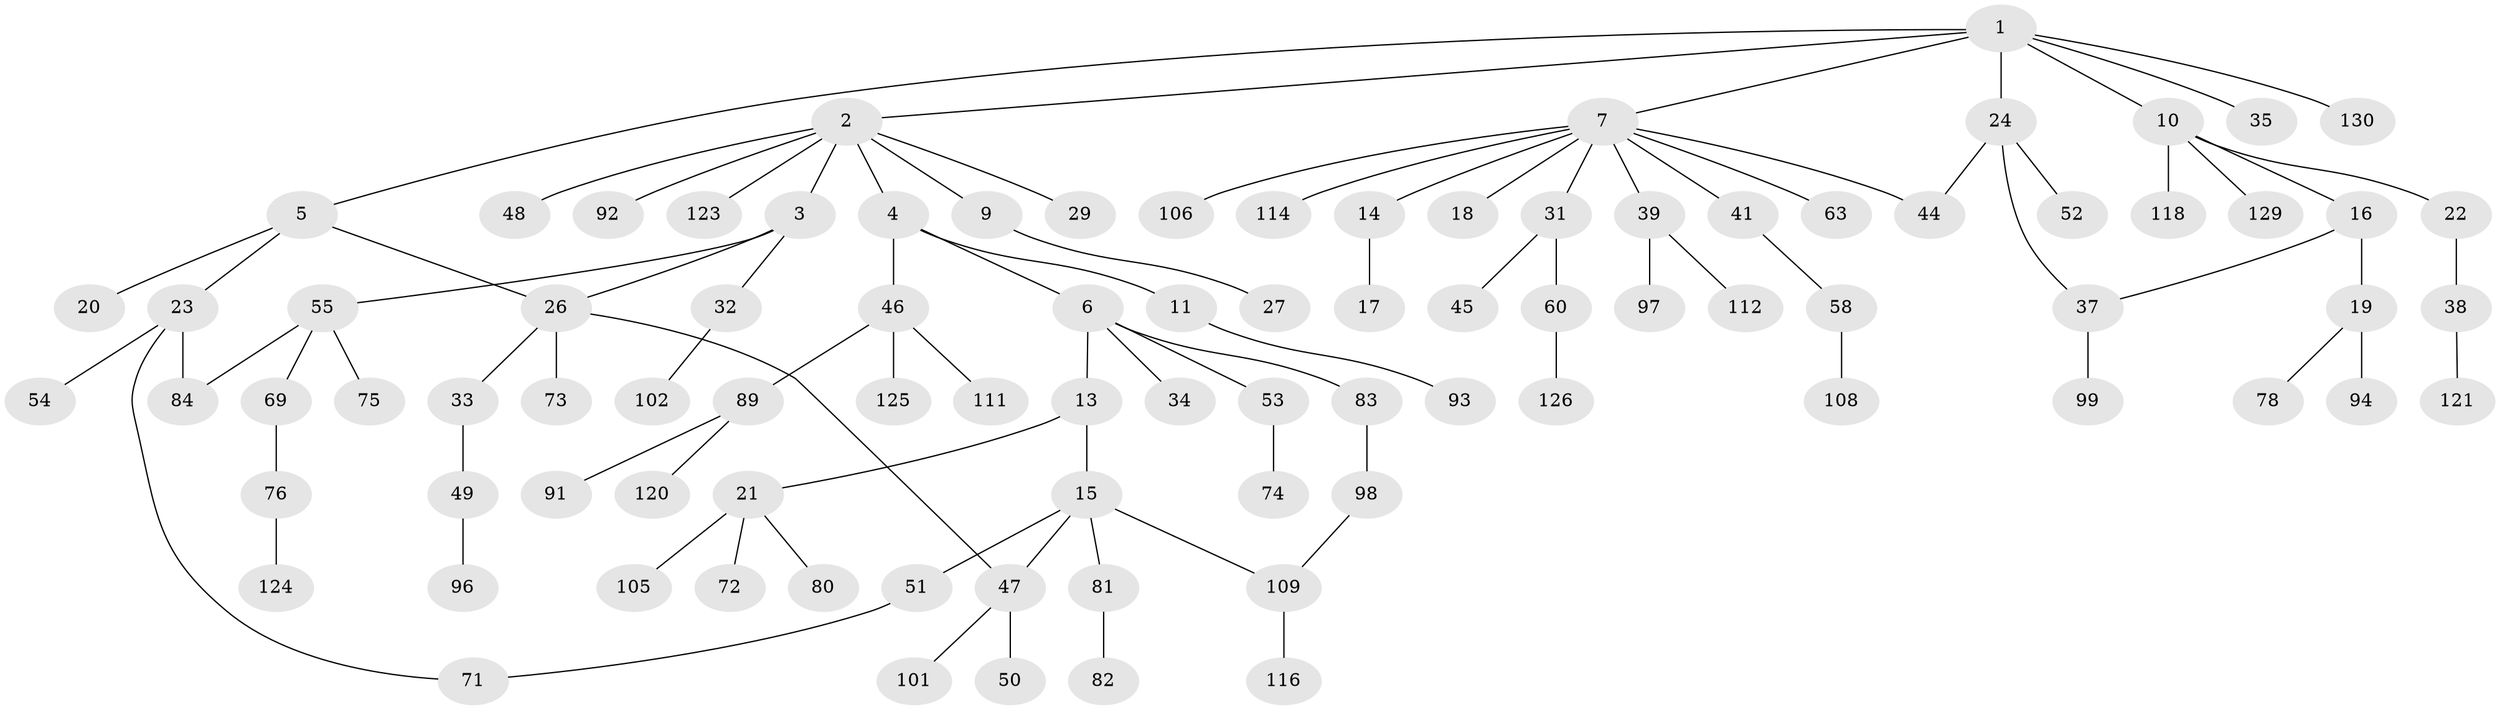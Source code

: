 // original degree distribution, {7: 0.007692307692307693, 9: 0.007692307692307693, 5: 0.03076923076923077, 4: 0.06153846153846154, 8: 0.007692307692307693, 3: 0.2, 2: 0.2230769230769231, 1: 0.46153846153846156}
// Generated by graph-tools (version 1.1) at 2025/41/03/06/25 10:41:29]
// undirected, 90 vertices, 96 edges
graph export_dot {
graph [start="1"]
  node [color=gray90,style=filled];
  1 [super="+56"];
  2 [super="+30"];
  3 [super="+70"];
  4;
  5;
  6 [super="+8"];
  7 [super="+36"];
  9;
  10 [super="+12"];
  11 [super="+103"];
  13;
  14 [super="+64"];
  15 [super="+65"];
  16 [super="+25"];
  17;
  18;
  19 [super="+40"];
  20 [super="+28"];
  21 [super="+79"];
  22 [super="+42"];
  23 [super="+43"];
  24 [super="+77"];
  26 [super="+88"];
  27 [super="+57"];
  29;
  31;
  32 [super="+68"];
  33;
  34 [super="+119"];
  35;
  37;
  38 [super="+67"];
  39;
  41;
  44 [super="+110"];
  45;
  46 [super="+95"];
  47 [super="+61"];
  48 [super="+66"];
  49 [super="+100"];
  50 [super="+115"];
  51;
  52;
  53;
  54;
  55 [super="+62"];
  58 [super="+59"];
  60 [super="+85"];
  63;
  69 [super="+86"];
  71 [super="+90"];
  72;
  73;
  74;
  75;
  76;
  78;
  80;
  81;
  82 [super="+87"];
  83;
  84;
  89 [super="+117"];
  91;
  92;
  93;
  94;
  96;
  97 [super="+107"];
  98 [super="+104"];
  99;
  101;
  102;
  105;
  106;
  108;
  109 [super="+128"];
  111;
  112 [super="+113"];
  114;
  116;
  118 [super="+122"];
  120;
  121;
  123;
  124;
  125;
  126 [super="+127"];
  129;
  130;
  1 -- 2;
  1 -- 5;
  1 -- 7;
  1 -- 10;
  1 -- 24;
  1 -- 35;
  1 -- 130;
  2 -- 3;
  2 -- 4;
  2 -- 9;
  2 -- 29;
  2 -- 48;
  2 -- 92;
  2 -- 123;
  3 -- 26;
  3 -- 32;
  3 -- 55;
  4 -- 6;
  4 -- 11;
  4 -- 46;
  5 -- 20;
  5 -- 23;
  5 -- 26;
  6 -- 13;
  6 -- 83;
  6 -- 34;
  6 -- 53;
  7 -- 14;
  7 -- 18;
  7 -- 31;
  7 -- 39;
  7 -- 44;
  7 -- 106;
  7 -- 41;
  7 -- 114;
  7 -- 63;
  9 -- 27;
  10 -- 16;
  10 -- 118;
  10 -- 129;
  10 -- 22;
  11 -- 93;
  13 -- 15;
  13 -- 21;
  14 -- 17;
  15 -- 47;
  15 -- 51;
  15 -- 81;
  15 -- 109;
  16 -- 19;
  16 -- 37;
  19 -- 94;
  19 -- 78;
  21 -- 72;
  21 -- 80;
  21 -- 105;
  22 -- 38;
  23 -- 54;
  23 -- 84;
  23 -- 71;
  24 -- 52;
  24 -- 44;
  24 -- 37;
  26 -- 33;
  26 -- 73;
  26 -- 47;
  31 -- 45;
  31 -- 60;
  32 -- 102;
  33 -- 49;
  37 -- 99;
  38 -- 121;
  39 -- 97;
  39 -- 112;
  41 -- 58;
  46 -- 89;
  46 -- 125;
  46 -- 111;
  47 -- 50;
  47 -- 101;
  49 -- 96;
  51 -- 71;
  53 -- 74;
  55 -- 69;
  55 -- 75;
  55 -- 84;
  58 -- 108;
  60 -- 126;
  69 -- 76;
  76 -- 124;
  81 -- 82;
  83 -- 98;
  89 -- 91;
  89 -- 120;
  98 -- 109;
  109 -- 116;
}
